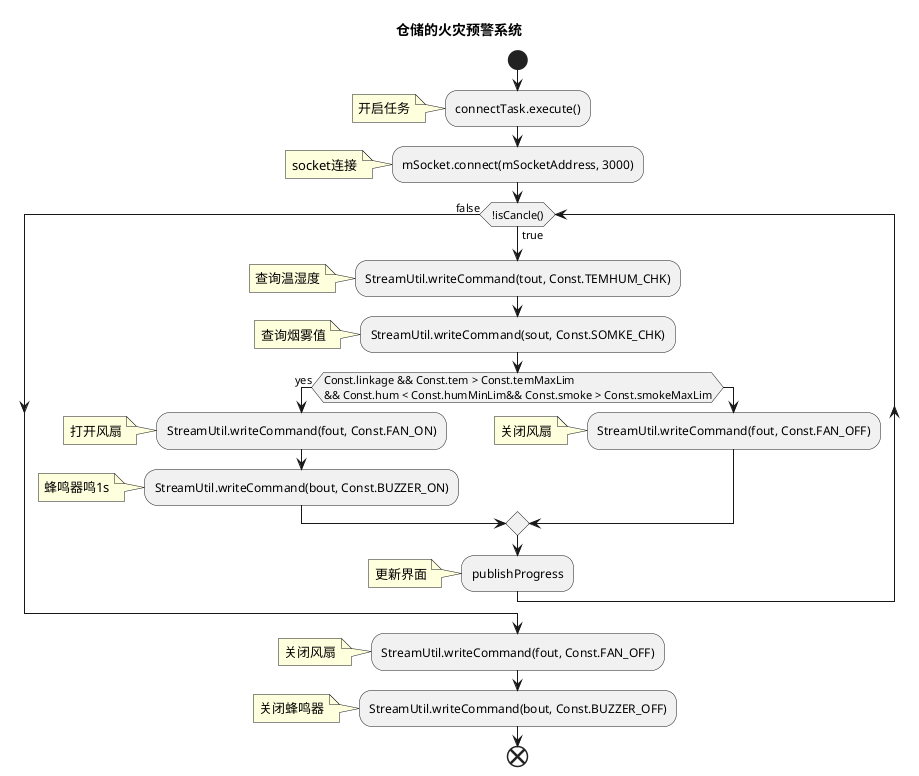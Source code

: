 @startuml
title 仓储的火灾预警系统
start
:connectTask.execute();
note:开启任务
:mSocket.connect(mSocketAddress, 3000);
note:socket连接
while(!isCancle())is(true)
:StreamUtil.writeCommand(tout, Const.TEMHUM_CHK);
note:查询温湿度
:StreamUtil.writeCommand(sout, Const.SOMKE_CHK);
note:查询烟雾值
if(Const.linkage && Const.tem > Const.temMaxLim \n&& Const.hum < Const.humMinLim&& Const.smoke > Const.smokeMaxLim)then (yes) 
'note:温湿度及温度同时达到\n阀值时的逻辑
:StreamUtil.writeCommand(fout, Const.FAN_ON);
note:打开风扇
:StreamUtil.writeCommand(bout, Const.BUZZER_ON);
note:蜂鸣器鸣1s
else
:StreamUtil.writeCommand(fout, Const.FAN_OFF);
note:关闭风扇
endif;
:publishProgress;
note:更新界面
end while(false)
:StreamUtil.writeCommand(fout, Const.FAN_OFF);
note:关闭风扇
:StreamUtil.writeCommand(bout, Const.BUZZER_OFF);
note:关闭蜂鸣器
end
@enduml
title WIFI人体传感器读取实验流程图
|MainActivity|
start
:MainActivity.onCreate();
-> 初始化界面和设置事件;
 :bindView(),initData(),initEvent();
->点击事件触发;
:OnCheckedChangeListener.onCheckChange();
->开启读取数据异步任务;
:connectTask.execute();
|#AntiqueWhite|ConnectTask|
:mSocket.connect(mSocketAddress, 3000);
note : socket连接
:StreamUtil.writeCommand(outputStream, cmd);
note : 发送命令
:StreamUtil.readData(inputStream);
note : 读取数据
:publishProgress();
note : 通知更新
|MainActivity|
:更新界面;
stop
